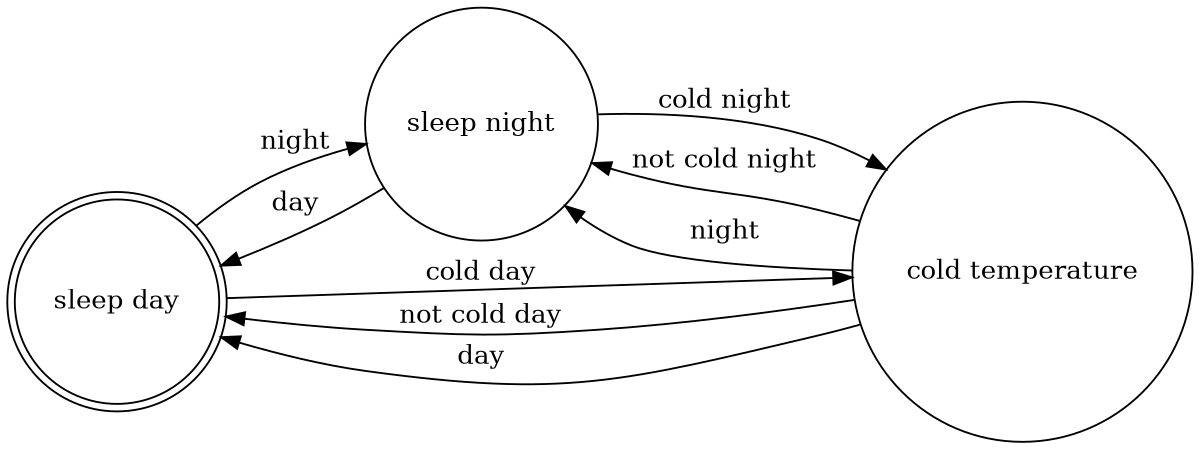 digraph finite_state_machine {
	rankdir=LR;
	size="8,5"
	node [shape = doublecircle]; "sleep day";
	node [shape = circle];
	"sleep day" -> "sleep night" [ label = "night" ];
	"sleep night" -> "sleep day" [ label = "day" ];
	"sleep day" -> "cold temperature" [ label = "cold day" ];
	"sleep night" -> "cold temperature" [ label = "cold night" ];
	"cold temperature" -> "sleep day" [ label = "not cold day" ];
	"cold temperature" -> "sleep day" [ label = "day" ];
	"cold temperature" -> "sleep night" [ label = "not cold night" ];
	"cold temperature" -> "sleep night" [ label = "night" ];
}
